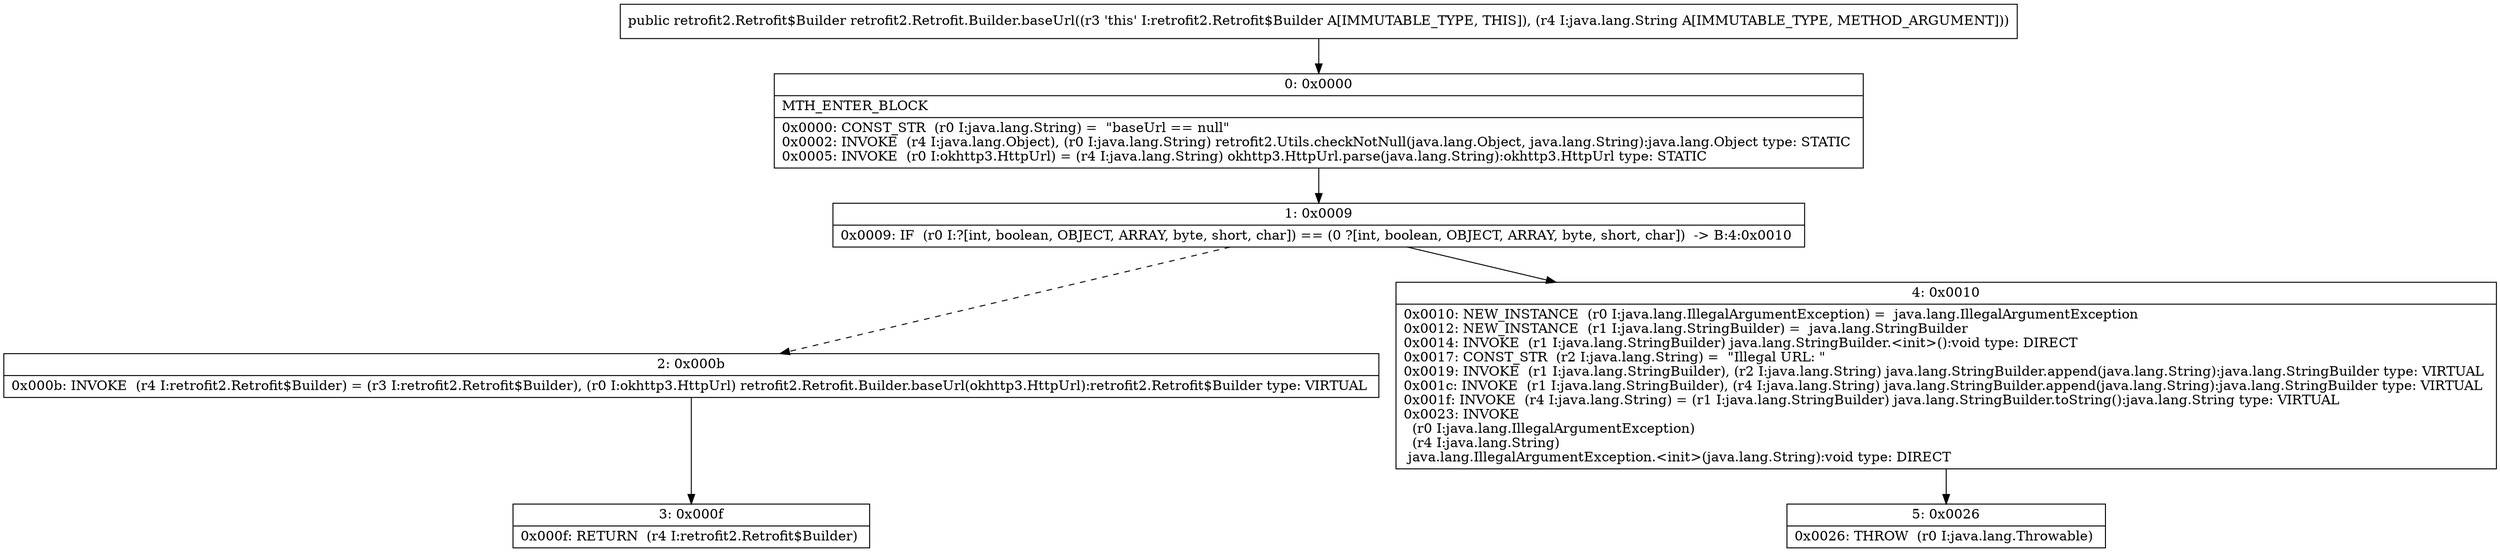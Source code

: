 digraph "CFG forretrofit2.Retrofit.Builder.baseUrl(Ljava\/lang\/String;)Lretrofit2\/Retrofit$Builder;" {
Node_0 [shape=record,label="{0\:\ 0x0000|MTH_ENTER_BLOCK\l|0x0000: CONST_STR  (r0 I:java.lang.String) =  \"baseUrl == null\" \l0x0002: INVOKE  (r4 I:java.lang.Object), (r0 I:java.lang.String) retrofit2.Utils.checkNotNull(java.lang.Object, java.lang.String):java.lang.Object type: STATIC \l0x0005: INVOKE  (r0 I:okhttp3.HttpUrl) = (r4 I:java.lang.String) okhttp3.HttpUrl.parse(java.lang.String):okhttp3.HttpUrl type: STATIC \l}"];
Node_1 [shape=record,label="{1\:\ 0x0009|0x0009: IF  (r0 I:?[int, boolean, OBJECT, ARRAY, byte, short, char]) == (0 ?[int, boolean, OBJECT, ARRAY, byte, short, char])  \-\> B:4:0x0010 \l}"];
Node_2 [shape=record,label="{2\:\ 0x000b|0x000b: INVOKE  (r4 I:retrofit2.Retrofit$Builder) = (r3 I:retrofit2.Retrofit$Builder), (r0 I:okhttp3.HttpUrl) retrofit2.Retrofit.Builder.baseUrl(okhttp3.HttpUrl):retrofit2.Retrofit$Builder type: VIRTUAL \l}"];
Node_3 [shape=record,label="{3\:\ 0x000f|0x000f: RETURN  (r4 I:retrofit2.Retrofit$Builder) \l}"];
Node_4 [shape=record,label="{4\:\ 0x0010|0x0010: NEW_INSTANCE  (r0 I:java.lang.IllegalArgumentException) =  java.lang.IllegalArgumentException \l0x0012: NEW_INSTANCE  (r1 I:java.lang.StringBuilder) =  java.lang.StringBuilder \l0x0014: INVOKE  (r1 I:java.lang.StringBuilder) java.lang.StringBuilder.\<init\>():void type: DIRECT \l0x0017: CONST_STR  (r2 I:java.lang.String) =  \"Illegal URL: \" \l0x0019: INVOKE  (r1 I:java.lang.StringBuilder), (r2 I:java.lang.String) java.lang.StringBuilder.append(java.lang.String):java.lang.StringBuilder type: VIRTUAL \l0x001c: INVOKE  (r1 I:java.lang.StringBuilder), (r4 I:java.lang.String) java.lang.StringBuilder.append(java.lang.String):java.lang.StringBuilder type: VIRTUAL \l0x001f: INVOKE  (r4 I:java.lang.String) = (r1 I:java.lang.StringBuilder) java.lang.StringBuilder.toString():java.lang.String type: VIRTUAL \l0x0023: INVOKE  \l  (r0 I:java.lang.IllegalArgumentException)\l  (r4 I:java.lang.String)\l java.lang.IllegalArgumentException.\<init\>(java.lang.String):void type: DIRECT \l}"];
Node_5 [shape=record,label="{5\:\ 0x0026|0x0026: THROW  (r0 I:java.lang.Throwable) \l}"];
MethodNode[shape=record,label="{public retrofit2.Retrofit$Builder retrofit2.Retrofit.Builder.baseUrl((r3 'this' I:retrofit2.Retrofit$Builder A[IMMUTABLE_TYPE, THIS]), (r4 I:java.lang.String A[IMMUTABLE_TYPE, METHOD_ARGUMENT])) }"];
MethodNode -> Node_0;
Node_0 -> Node_1;
Node_1 -> Node_2[style=dashed];
Node_1 -> Node_4;
Node_2 -> Node_3;
Node_4 -> Node_5;
}

